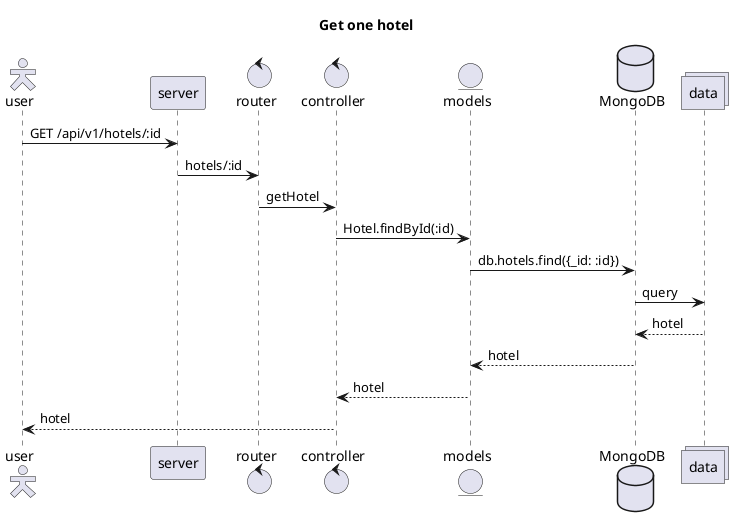 @startuml sequence
title Get one hotel
skinparam actorStyle Hollow
actor user
participant server
control router
control controller
entity models
database MongoDB as db
collections data
user -> server : GET /api/v1/hotels/:id 
server -> router : hotels/:id
router -> controller : getHotel
controller -> models : Hotel.findById(:id)
models -> db : db.hotels.find({_id: :id})
db -> data : query
db <-- data : hotel
models <-- db : hotel
controller <-- models : hotel
user <-- controller : hotel
@enduml